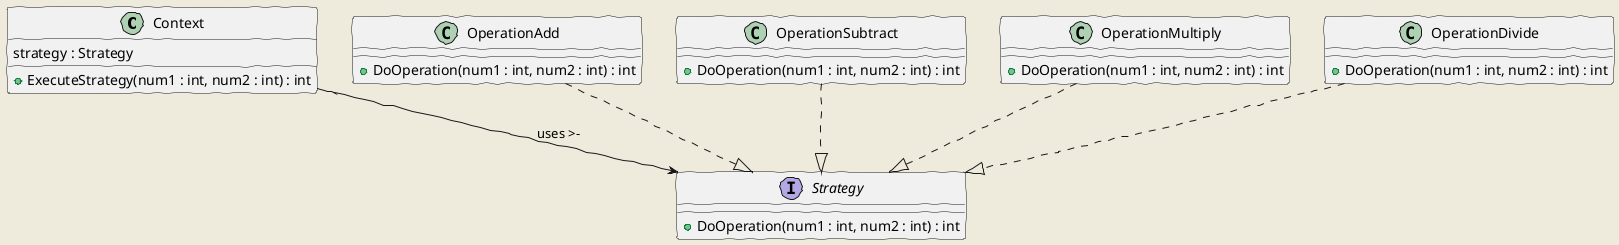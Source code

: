 @startuml
skinparam backgroundColor #EEEBDC
skinparam handwritten true

class "Context" as context {
  strategy : Strategy
  +ExecuteStrategy(num1 : int, num2 : int) : int
}
interface "Strategy" as strategy {
  +DoOperation(num1 : int, num2 : int) : int
}
class "OperationAdd" as add {
  +DoOperation(num1 : int, num2 : int) : int
}
class "OperationSubtract" as subtract {
  +DoOperation(num1 : int, num2 : int) : int
}
class "OperationMultiply" as multiply {
  +DoOperation(num1 : int, num2 : int) : int
}
class "OperationDivide" as divide {
  +DoOperation(num1 : int, num2 : int) : int
}

context --> strategy : uses >-
add ..|> strategy
subtract ..|> strategy
multiply ..|> strategy
divide ..|> strategy
@enduml
